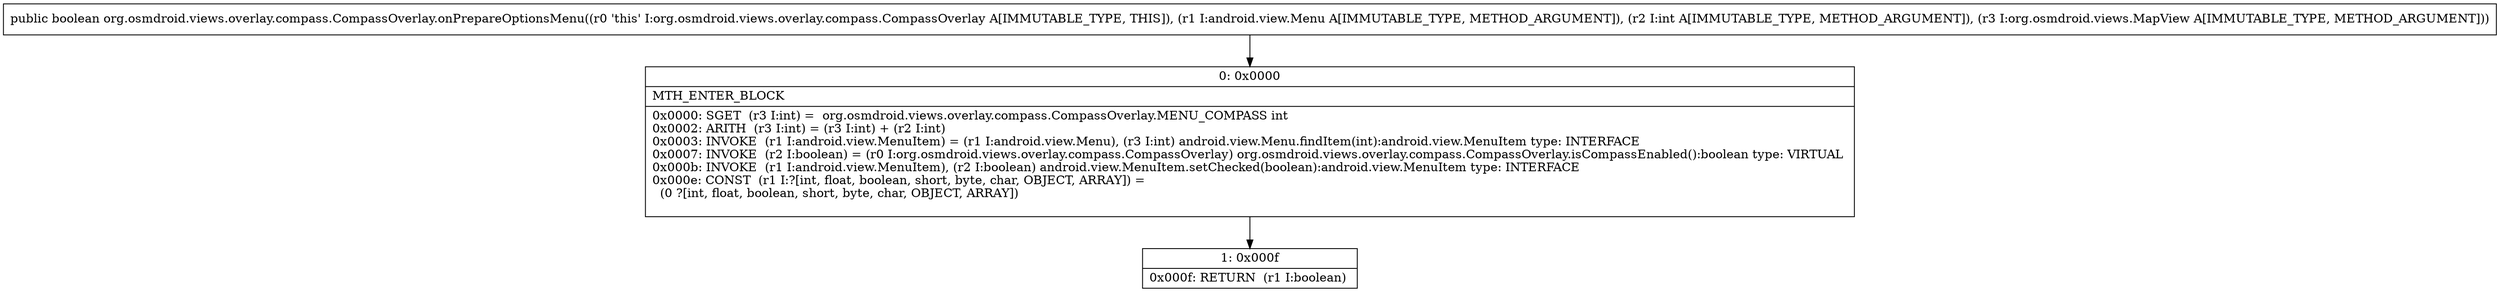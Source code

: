 digraph "CFG fororg.osmdroid.views.overlay.compass.CompassOverlay.onPrepareOptionsMenu(Landroid\/view\/Menu;ILorg\/osmdroid\/views\/MapView;)Z" {
Node_0 [shape=record,label="{0\:\ 0x0000|MTH_ENTER_BLOCK\l|0x0000: SGET  (r3 I:int) =  org.osmdroid.views.overlay.compass.CompassOverlay.MENU_COMPASS int \l0x0002: ARITH  (r3 I:int) = (r3 I:int) + (r2 I:int) \l0x0003: INVOKE  (r1 I:android.view.MenuItem) = (r1 I:android.view.Menu), (r3 I:int) android.view.Menu.findItem(int):android.view.MenuItem type: INTERFACE \l0x0007: INVOKE  (r2 I:boolean) = (r0 I:org.osmdroid.views.overlay.compass.CompassOverlay) org.osmdroid.views.overlay.compass.CompassOverlay.isCompassEnabled():boolean type: VIRTUAL \l0x000b: INVOKE  (r1 I:android.view.MenuItem), (r2 I:boolean) android.view.MenuItem.setChecked(boolean):android.view.MenuItem type: INTERFACE \l0x000e: CONST  (r1 I:?[int, float, boolean, short, byte, char, OBJECT, ARRAY]) = \l  (0 ?[int, float, boolean, short, byte, char, OBJECT, ARRAY])\l \l}"];
Node_1 [shape=record,label="{1\:\ 0x000f|0x000f: RETURN  (r1 I:boolean) \l}"];
MethodNode[shape=record,label="{public boolean org.osmdroid.views.overlay.compass.CompassOverlay.onPrepareOptionsMenu((r0 'this' I:org.osmdroid.views.overlay.compass.CompassOverlay A[IMMUTABLE_TYPE, THIS]), (r1 I:android.view.Menu A[IMMUTABLE_TYPE, METHOD_ARGUMENT]), (r2 I:int A[IMMUTABLE_TYPE, METHOD_ARGUMENT]), (r3 I:org.osmdroid.views.MapView A[IMMUTABLE_TYPE, METHOD_ARGUMENT])) }"];
MethodNode -> Node_0;
Node_0 -> Node_1;
}

